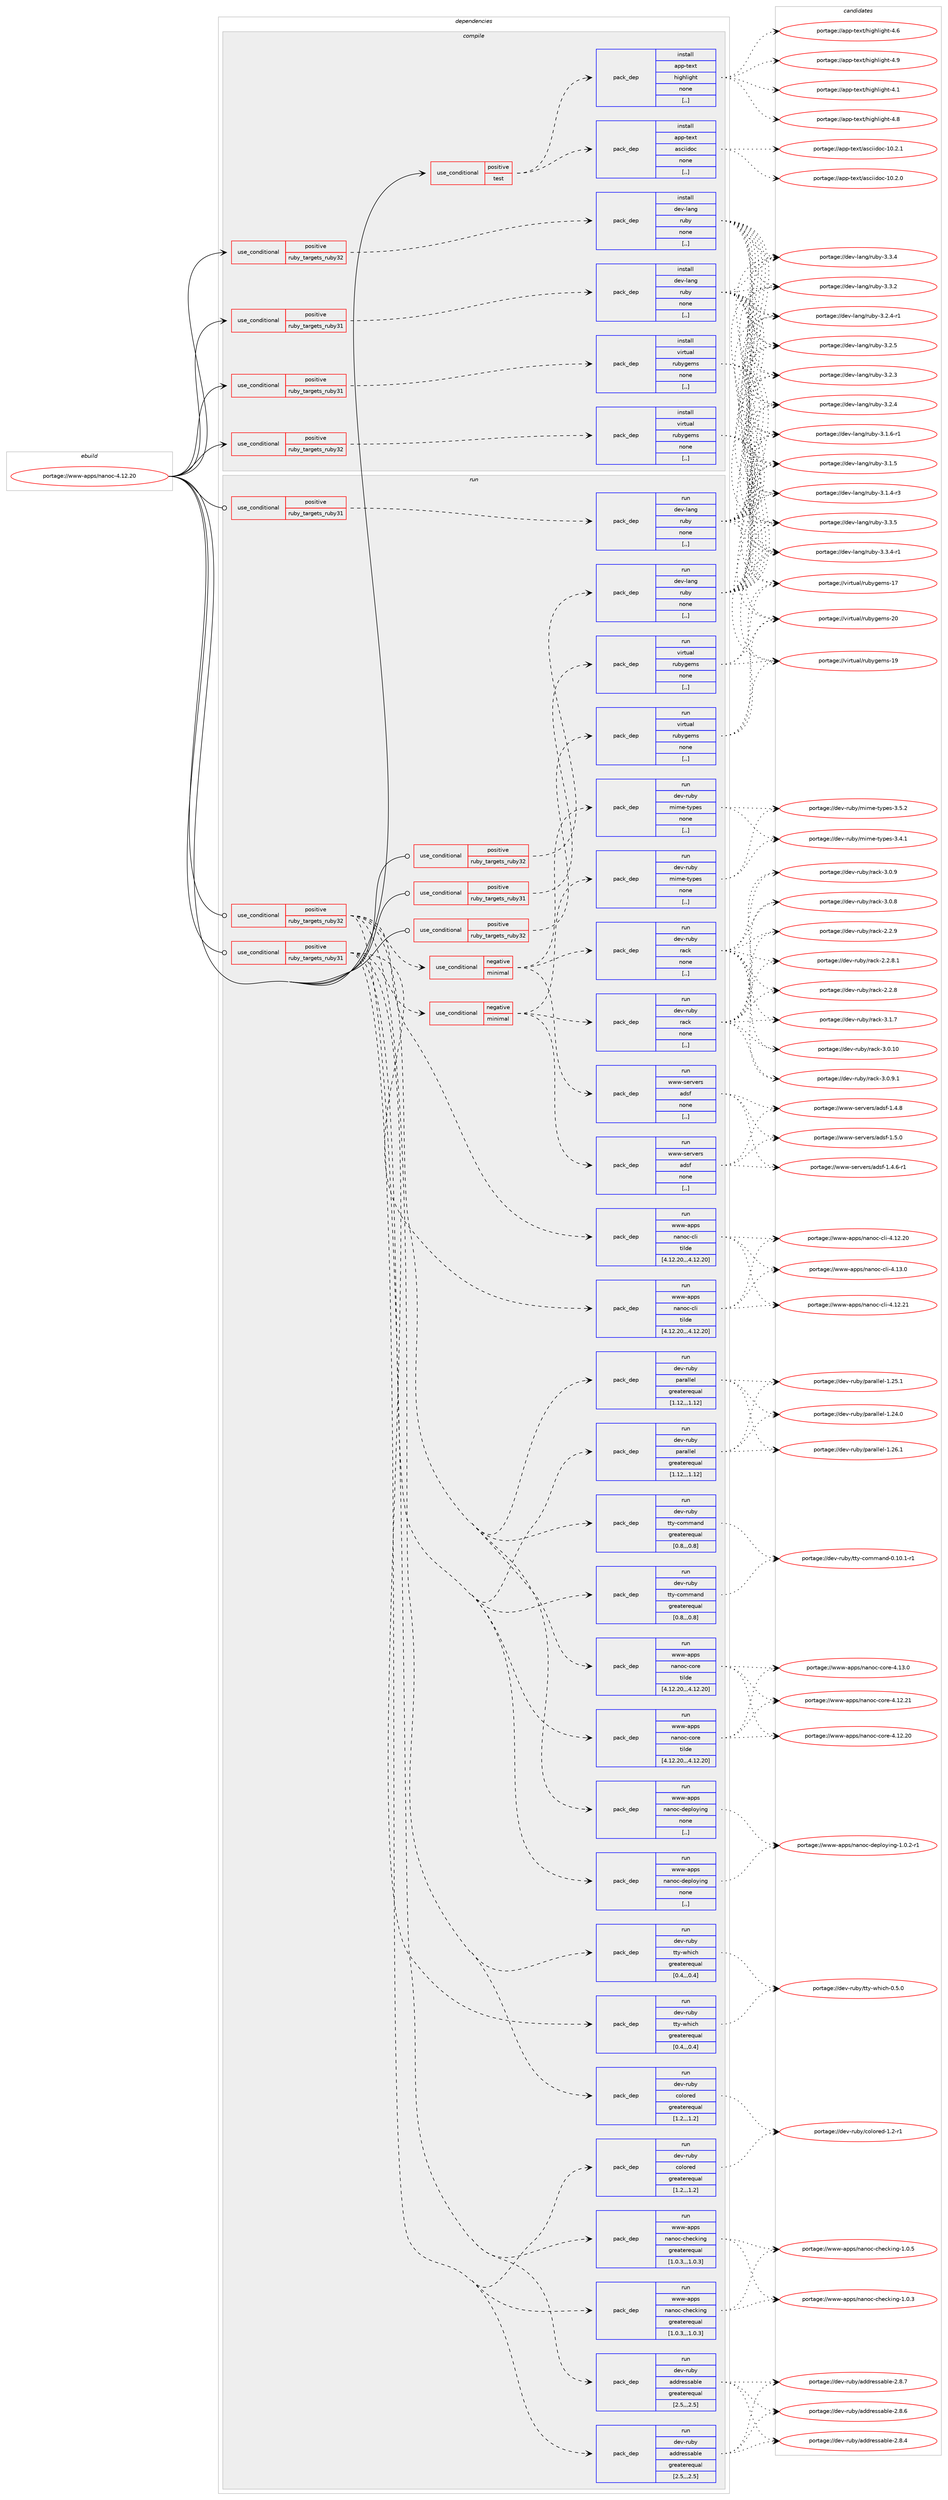 digraph prolog {

# *************
# Graph options
# *************

newrank=true;
concentrate=true;
compound=true;
graph [rankdir=LR,fontname=Helvetica,fontsize=10,ranksep=1.5];#, ranksep=2.5, nodesep=0.2];
edge  [arrowhead=vee];
node  [fontname=Helvetica,fontsize=10];

# **********
# The ebuild
# **********

subgraph cluster_leftcol {
color=gray;
label=<<i>ebuild</i>>;
id [label="portage://www-apps/nanoc-4.12.20", color=red, width=4, href="../www-apps/nanoc-4.12.20.svg"];
}

# ****************
# The dependencies
# ****************

subgraph cluster_midcol {
color=gray;
label=<<i>dependencies</i>>;
subgraph cluster_compile {
fillcolor="#eeeeee";
style=filled;
label=<<i>compile</i>>;
subgraph cond253486 {
dependency958786 [label=<<TABLE BORDER="0" CELLBORDER="1" CELLSPACING="0" CELLPADDING="4"><TR><TD ROWSPAN="3" CELLPADDING="10">use_conditional</TD></TR><TR><TD>positive</TD></TR><TR><TD>ruby_targets_ruby31</TD></TR></TABLE>>, shape=none, color=red];
subgraph pack698277 {
dependency958787 [label=<<TABLE BORDER="0" CELLBORDER="1" CELLSPACING="0" CELLPADDING="4" WIDTH="220"><TR><TD ROWSPAN="6" CELLPADDING="30">pack_dep</TD></TR><TR><TD WIDTH="110">install</TD></TR><TR><TD>dev-lang</TD></TR><TR><TD>ruby</TD></TR><TR><TD>none</TD></TR><TR><TD>[,,]</TD></TR></TABLE>>, shape=none, color=blue];
}
dependency958786:e -> dependency958787:w [weight=20,style="dashed",arrowhead="vee"];
}
id:e -> dependency958786:w [weight=20,style="solid",arrowhead="vee"];
subgraph cond253487 {
dependency958788 [label=<<TABLE BORDER="0" CELLBORDER="1" CELLSPACING="0" CELLPADDING="4"><TR><TD ROWSPAN="3" CELLPADDING="10">use_conditional</TD></TR><TR><TD>positive</TD></TR><TR><TD>ruby_targets_ruby31</TD></TR></TABLE>>, shape=none, color=red];
subgraph pack698278 {
dependency958789 [label=<<TABLE BORDER="0" CELLBORDER="1" CELLSPACING="0" CELLPADDING="4" WIDTH="220"><TR><TD ROWSPAN="6" CELLPADDING="30">pack_dep</TD></TR><TR><TD WIDTH="110">install</TD></TR><TR><TD>virtual</TD></TR><TR><TD>rubygems</TD></TR><TR><TD>none</TD></TR><TR><TD>[,,]</TD></TR></TABLE>>, shape=none, color=blue];
}
dependency958788:e -> dependency958789:w [weight=20,style="dashed",arrowhead="vee"];
}
id:e -> dependency958788:w [weight=20,style="solid",arrowhead="vee"];
subgraph cond253488 {
dependency958790 [label=<<TABLE BORDER="0" CELLBORDER="1" CELLSPACING="0" CELLPADDING="4"><TR><TD ROWSPAN="3" CELLPADDING="10">use_conditional</TD></TR><TR><TD>positive</TD></TR><TR><TD>ruby_targets_ruby32</TD></TR></TABLE>>, shape=none, color=red];
subgraph pack698279 {
dependency958791 [label=<<TABLE BORDER="0" CELLBORDER="1" CELLSPACING="0" CELLPADDING="4" WIDTH="220"><TR><TD ROWSPAN="6" CELLPADDING="30">pack_dep</TD></TR><TR><TD WIDTH="110">install</TD></TR><TR><TD>dev-lang</TD></TR><TR><TD>ruby</TD></TR><TR><TD>none</TD></TR><TR><TD>[,,]</TD></TR></TABLE>>, shape=none, color=blue];
}
dependency958790:e -> dependency958791:w [weight=20,style="dashed",arrowhead="vee"];
}
id:e -> dependency958790:w [weight=20,style="solid",arrowhead="vee"];
subgraph cond253489 {
dependency958792 [label=<<TABLE BORDER="0" CELLBORDER="1" CELLSPACING="0" CELLPADDING="4"><TR><TD ROWSPAN="3" CELLPADDING="10">use_conditional</TD></TR><TR><TD>positive</TD></TR><TR><TD>ruby_targets_ruby32</TD></TR></TABLE>>, shape=none, color=red];
subgraph pack698280 {
dependency958793 [label=<<TABLE BORDER="0" CELLBORDER="1" CELLSPACING="0" CELLPADDING="4" WIDTH="220"><TR><TD ROWSPAN="6" CELLPADDING="30">pack_dep</TD></TR><TR><TD WIDTH="110">install</TD></TR><TR><TD>virtual</TD></TR><TR><TD>rubygems</TD></TR><TR><TD>none</TD></TR><TR><TD>[,,]</TD></TR></TABLE>>, shape=none, color=blue];
}
dependency958792:e -> dependency958793:w [weight=20,style="dashed",arrowhead="vee"];
}
id:e -> dependency958792:w [weight=20,style="solid",arrowhead="vee"];
subgraph cond253490 {
dependency958794 [label=<<TABLE BORDER="0" CELLBORDER="1" CELLSPACING="0" CELLPADDING="4"><TR><TD ROWSPAN="3" CELLPADDING="10">use_conditional</TD></TR><TR><TD>positive</TD></TR><TR><TD>test</TD></TR></TABLE>>, shape=none, color=red];
subgraph pack698281 {
dependency958795 [label=<<TABLE BORDER="0" CELLBORDER="1" CELLSPACING="0" CELLPADDING="4" WIDTH="220"><TR><TD ROWSPAN="6" CELLPADDING="30">pack_dep</TD></TR><TR><TD WIDTH="110">install</TD></TR><TR><TD>app-text</TD></TR><TR><TD>asciidoc</TD></TR><TR><TD>none</TD></TR><TR><TD>[,,]</TD></TR></TABLE>>, shape=none, color=blue];
}
dependency958794:e -> dependency958795:w [weight=20,style="dashed",arrowhead="vee"];
subgraph pack698282 {
dependency958796 [label=<<TABLE BORDER="0" CELLBORDER="1" CELLSPACING="0" CELLPADDING="4" WIDTH="220"><TR><TD ROWSPAN="6" CELLPADDING="30">pack_dep</TD></TR><TR><TD WIDTH="110">install</TD></TR><TR><TD>app-text</TD></TR><TR><TD>highlight</TD></TR><TR><TD>none</TD></TR><TR><TD>[,,]</TD></TR></TABLE>>, shape=none, color=blue];
}
dependency958794:e -> dependency958796:w [weight=20,style="dashed",arrowhead="vee"];
}
id:e -> dependency958794:w [weight=20,style="solid",arrowhead="vee"];
}
subgraph cluster_compileandrun {
fillcolor="#eeeeee";
style=filled;
label=<<i>compile and run</i>>;
}
subgraph cluster_run {
fillcolor="#eeeeee";
style=filled;
label=<<i>run</i>>;
subgraph cond253491 {
dependency958797 [label=<<TABLE BORDER="0" CELLBORDER="1" CELLSPACING="0" CELLPADDING="4"><TR><TD ROWSPAN="3" CELLPADDING="10">use_conditional</TD></TR><TR><TD>positive</TD></TR><TR><TD>ruby_targets_ruby31</TD></TR></TABLE>>, shape=none, color=red];
subgraph cond253492 {
dependency958798 [label=<<TABLE BORDER="0" CELLBORDER="1" CELLSPACING="0" CELLPADDING="4"><TR><TD ROWSPAN="3" CELLPADDING="10">use_conditional</TD></TR><TR><TD>negative</TD></TR><TR><TD>minimal</TD></TR></TABLE>>, shape=none, color=red];
subgraph pack698283 {
dependency958799 [label=<<TABLE BORDER="0" CELLBORDER="1" CELLSPACING="0" CELLPADDING="4" WIDTH="220"><TR><TD ROWSPAN="6" CELLPADDING="30">pack_dep</TD></TR><TR><TD WIDTH="110">run</TD></TR><TR><TD>dev-ruby</TD></TR><TR><TD>mime-types</TD></TR><TR><TD>none</TD></TR><TR><TD>[,,]</TD></TR></TABLE>>, shape=none, color=blue];
}
dependency958798:e -> dependency958799:w [weight=20,style="dashed",arrowhead="vee"];
subgraph pack698284 {
dependency958800 [label=<<TABLE BORDER="0" CELLBORDER="1" CELLSPACING="0" CELLPADDING="4" WIDTH="220"><TR><TD ROWSPAN="6" CELLPADDING="30">pack_dep</TD></TR><TR><TD WIDTH="110">run</TD></TR><TR><TD>dev-ruby</TD></TR><TR><TD>rack</TD></TR><TR><TD>none</TD></TR><TR><TD>[,,]</TD></TR></TABLE>>, shape=none, color=blue];
}
dependency958798:e -> dependency958800:w [weight=20,style="dashed",arrowhead="vee"];
subgraph pack698285 {
dependency958801 [label=<<TABLE BORDER="0" CELLBORDER="1" CELLSPACING="0" CELLPADDING="4" WIDTH="220"><TR><TD ROWSPAN="6" CELLPADDING="30">pack_dep</TD></TR><TR><TD WIDTH="110">run</TD></TR><TR><TD>www-servers</TD></TR><TR><TD>adsf</TD></TR><TR><TD>none</TD></TR><TR><TD>[,,]</TD></TR></TABLE>>, shape=none, color=blue];
}
dependency958798:e -> dependency958801:w [weight=20,style="dashed",arrowhead="vee"];
}
dependency958797:e -> dependency958798:w [weight=20,style="dashed",arrowhead="vee"];
subgraph pack698286 {
dependency958802 [label=<<TABLE BORDER="0" CELLBORDER="1" CELLSPACING="0" CELLPADDING="4" WIDTH="220"><TR><TD ROWSPAN="6" CELLPADDING="30">pack_dep</TD></TR><TR><TD WIDTH="110">run</TD></TR><TR><TD>dev-ruby</TD></TR><TR><TD>addressable</TD></TR><TR><TD>greaterequal</TD></TR><TR><TD>[2.5,,,2.5]</TD></TR></TABLE>>, shape=none, color=blue];
}
dependency958797:e -> dependency958802:w [weight=20,style="dashed",arrowhead="vee"];
subgraph pack698287 {
dependency958803 [label=<<TABLE BORDER="0" CELLBORDER="1" CELLSPACING="0" CELLPADDING="4" WIDTH="220"><TR><TD ROWSPAN="6" CELLPADDING="30">pack_dep</TD></TR><TR><TD WIDTH="110">run</TD></TR><TR><TD>dev-ruby</TD></TR><TR><TD>colored</TD></TR><TR><TD>greaterequal</TD></TR><TR><TD>[1.2,,,1.2]</TD></TR></TABLE>>, shape=none, color=blue];
}
dependency958797:e -> dependency958803:w [weight=20,style="dashed",arrowhead="vee"];
subgraph pack698288 {
dependency958804 [label=<<TABLE BORDER="0" CELLBORDER="1" CELLSPACING="0" CELLPADDING="4" WIDTH="220"><TR><TD ROWSPAN="6" CELLPADDING="30">pack_dep</TD></TR><TR><TD WIDTH="110">run</TD></TR><TR><TD>www-apps</TD></TR><TR><TD>nanoc-checking</TD></TR><TR><TD>greaterequal</TD></TR><TR><TD>[1.0.3,,,1.0.3]</TD></TR></TABLE>>, shape=none, color=blue];
}
dependency958797:e -> dependency958804:w [weight=20,style="dashed",arrowhead="vee"];
subgraph pack698289 {
dependency958805 [label=<<TABLE BORDER="0" CELLBORDER="1" CELLSPACING="0" CELLPADDING="4" WIDTH="220"><TR><TD ROWSPAN="6" CELLPADDING="30">pack_dep</TD></TR><TR><TD WIDTH="110">run</TD></TR><TR><TD>www-apps</TD></TR><TR><TD>nanoc-cli</TD></TR><TR><TD>tilde</TD></TR><TR><TD>[4.12.20,,,4.12.20]</TD></TR></TABLE>>, shape=none, color=blue];
}
dependency958797:e -> dependency958805:w [weight=20,style="dashed",arrowhead="vee"];
subgraph pack698290 {
dependency958806 [label=<<TABLE BORDER="0" CELLBORDER="1" CELLSPACING="0" CELLPADDING="4" WIDTH="220"><TR><TD ROWSPAN="6" CELLPADDING="30">pack_dep</TD></TR><TR><TD WIDTH="110">run</TD></TR><TR><TD>www-apps</TD></TR><TR><TD>nanoc-core</TD></TR><TR><TD>tilde</TD></TR><TR><TD>[4.12.20,,,4.12.20]</TD></TR></TABLE>>, shape=none, color=blue];
}
dependency958797:e -> dependency958806:w [weight=20,style="dashed",arrowhead="vee"];
subgraph pack698291 {
dependency958807 [label=<<TABLE BORDER="0" CELLBORDER="1" CELLSPACING="0" CELLPADDING="4" WIDTH="220"><TR><TD ROWSPAN="6" CELLPADDING="30">pack_dep</TD></TR><TR><TD WIDTH="110">run</TD></TR><TR><TD>www-apps</TD></TR><TR><TD>nanoc-deploying</TD></TR><TR><TD>none</TD></TR><TR><TD>[,,]</TD></TR></TABLE>>, shape=none, color=blue];
}
dependency958797:e -> dependency958807:w [weight=20,style="dashed",arrowhead="vee"];
subgraph pack698292 {
dependency958808 [label=<<TABLE BORDER="0" CELLBORDER="1" CELLSPACING="0" CELLPADDING="4" WIDTH="220"><TR><TD ROWSPAN="6" CELLPADDING="30">pack_dep</TD></TR><TR><TD WIDTH="110">run</TD></TR><TR><TD>dev-ruby</TD></TR><TR><TD>parallel</TD></TR><TR><TD>greaterequal</TD></TR><TR><TD>[1.12,,,1.12]</TD></TR></TABLE>>, shape=none, color=blue];
}
dependency958797:e -> dependency958808:w [weight=20,style="dashed",arrowhead="vee"];
subgraph pack698293 {
dependency958809 [label=<<TABLE BORDER="0" CELLBORDER="1" CELLSPACING="0" CELLPADDING="4" WIDTH="220"><TR><TD ROWSPAN="6" CELLPADDING="30">pack_dep</TD></TR><TR><TD WIDTH="110">run</TD></TR><TR><TD>dev-ruby</TD></TR><TR><TD>tty-command</TD></TR><TR><TD>greaterequal</TD></TR><TR><TD>[0.8,,,0.8]</TD></TR></TABLE>>, shape=none, color=blue];
}
dependency958797:e -> dependency958809:w [weight=20,style="dashed",arrowhead="vee"];
subgraph pack698294 {
dependency958810 [label=<<TABLE BORDER="0" CELLBORDER="1" CELLSPACING="0" CELLPADDING="4" WIDTH="220"><TR><TD ROWSPAN="6" CELLPADDING="30">pack_dep</TD></TR><TR><TD WIDTH="110">run</TD></TR><TR><TD>dev-ruby</TD></TR><TR><TD>tty-which</TD></TR><TR><TD>greaterequal</TD></TR><TR><TD>[0.4,,,0.4]</TD></TR></TABLE>>, shape=none, color=blue];
}
dependency958797:e -> dependency958810:w [weight=20,style="dashed",arrowhead="vee"];
}
id:e -> dependency958797:w [weight=20,style="solid",arrowhead="odot"];
subgraph cond253493 {
dependency958811 [label=<<TABLE BORDER="0" CELLBORDER="1" CELLSPACING="0" CELLPADDING="4"><TR><TD ROWSPAN="3" CELLPADDING="10">use_conditional</TD></TR><TR><TD>positive</TD></TR><TR><TD>ruby_targets_ruby31</TD></TR></TABLE>>, shape=none, color=red];
subgraph pack698295 {
dependency958812 [label=<<TABLE BORDER="0" CELLBORDER="1" CELLSPACING="0" CELLPADDING="4" WIDTH="220"><TR><TD ROWSPAN="6" CELLPADDING="30">pack_dep</TD></TR><TR><TD WIDTH="110">run</TD></TR><TR><TD>dev-lang</TD></TR><TR><TD>ruby</TD></TR><TR><TD>none</TD></TR><TR><TD>[,,]</TD></TR></TABLE>>, shape=none, color=blue];
}
dependency958811:e -> dependency958812:w [weight=20,style="dashed",arrowhead="vee"];
}
id:e -> dependency958811:w [weight=20,style="solid",arrowhead="odot"];
subgraph cond253494 {
dependency958813 [label=<<TABLE BORDER="0" CELLBORDER="1" CELLSPACING="0" CELLPADDING="4"><TR><TD ROWSPAN="3" CELLPADDING="10">use_conditional</TD></TR><TR><TD>positive</TD></TR><TR><TD>ruby_targets_ruby31</TD></TR></TABLE>>, shape=none, color=red];
subgraph pack698296 {
dependency958814 [label=<<TABLE BORDER="0" CELLBORDER="1" CELLSPACING="0" CELLPADDING="4" WIDTH="220"><TR><TD ROWSPAN="6" CELLPADDING="30">pack_dep</TD></TR><TR><TD WIDTH="110">run</TD></TR><TR><TD>virtual</TD></TR><TR><TD>rubygems</TD></TR><TR><TD>none</TD></TR><TR><TD>[,,]</TD></TR></TABLE>>, shape=none, color=blue];
}
dependency958813:e -> dependency958814:w [weight=20,style="dashed",arrowhead="vee"];
}
id:e -> dependency958813:w [weight=20,style="solid",arrowhead="odot"];
subgraph cond253495 {
dependency958815 [label=<<TABLE BORDER="0" CELLBORDER="1" CELLSPACING="0" CELLPADDING="4"><TR><TD ROWSPAN="3" CELLPADDING="10">use_conditional</TD></TR><TR><TD>positive</TD></TR><TR><TD>ruby_targets_ruby32</TD></TR></TABLE>>, shape=none, color=red];
subgraph cond253496 {
dependency958816 [label=<<TABLE BORDER="0" CELLBORDER="1" CELLSPACING="0" CELLPADDING="4"><TR><TD ROWSPAN="3" CELLPADDING="10">use_conditional</TD></TR><TR><TD>negative</TD></TR><TR><TD>minimal</TD></TR></TABLE>>, shape=none, color=red];
subgraph pack698297 {
dependency958817 [label=<<TABLE BORDER="0" CELLBORDER="1" CELLSPACING="0" CELLPADDING="4" WIDTH="220"><TR><TD ROWSPAN="6" CELLPADDING="30">pack_dep</TD></TR><TR><TD WIDTH="110">run</TD></TR><TR><TD>dev-ruby</TD></TR><TR><TD>mime-types</TD></TR><TR><TD>none</TD></TR><TR><TD>[,,]</TD></TR></TABLE>>, shape=none, color=blue];
}
dependency958816:e -> dependency958817:w [weight=20,style="dashed",arrowhead="vee"];
subgraph pack698298 {
dependency958818 [label=<<TABLE BORDER="0" CELLBORDER="1" CELLSPACING="0" CELLPADDING="4" WIDTH="220"><TR><TD ROWSPAN="6" CELLPADDING="30">pack_dep</TD></TR><TR><TD WIDTH="110">run</TD></TR><TR><TD>dev-ruby</TD></TR><TR><TD>rack</TD></TR><TR><TD>none</TD></TR><TR><TD>[,,]</TD></TR></TABLE>>, shape=none, color=blue];
}
dependency958816:e -> dependency958818:w [weight=20,style="dashed",arrowhead="vee"];
subgraph pack698299 {
dependency958819 [label=<<TABLE BORDER="0" CELLBORDER="1" CELLSPACING="0" CELLPADDING="4" WIDTH="220"><TR><TD ROWSPAN="6" CELLPADDING="30">pack_dep</TD></TR><TR><TD WIDTH="110">run</TD></TR><TR><TD>www-servers</TD></TR><TR><TD>adsf</TD></TR><TR><TD>none</TD></TR><TR><TD>[,,]</TD></TR></TABLE>>, shape=none, color=blue];
}
dependency958816:e -> dependency958819:w [weight=20,style="dashed",arrowhead="vee"];
}
dependency958815:e -> dependency958816:w [weight=20,style="dashed",arrowhead="vee"];
subgraph pack698300 {
dependency958820 [label=<<TABLE BORDER="0" CELLBORDER="1" CELLSPACING="0" CELLPADDING="4" WIDTH="220"><TR><TD ROWSPAN="6" CELLPADDING="30">pack_dep</TD></TR><TR><TD WIDTH="110">run</TD></TR><TR><TD>dev-ruby</TD></TR><TR><TD>addressable</TD></TR><TR><TD>greaterequal</TD></TR><TR><TD>[2.5,,,2.5]</TD></TR></TABLE>>, shape=none, color=blue];
}
dependency958815:e -> dependency958820:w [weight=20,style="dashed",arrowhead="vee"];
subgraph pack698301 {
dependency958821 [label=<<TABLE BORDER="0" CELLBORDER="1" CELLSPACING="0" CELLPADDING="4" WIDTH="220"><TR><TD ROWSPAN="6" CELLPADDING="30">pack_dep</TD></TR><TR><TD WIDTH="110">run</TD></TR><TR><TD>dev-ruby</TD></TR><TR><TD>colored</TD></TR><TR><TD>greaterequal</TD></TR><TR><TD>[1.2,,,1.2]</TD></TR></TABLE>>, shape=none, color=blue];
}
dependency958815:e -> dependency958821:w [weight=20,style="dashed",arrowhead="vee"];
subgraph pack698302 {
dependency958822 [label=<<TABLE BORDER="0" CELLBORDER="1" CELLSPACING="0" CELLPADDING="4" WIDTH="220"><TR><TD ROWSPAN="6" CELLPADDING="30">pack_dep</TD></TR><TR><TD WIDTH="110">run</TD></TR><TR><TD>www-apps</TD></TR><TR><TD>nanoc-checking</TD></TR><TR><TD>greaterequal</TD></TR><TR><TD>[1.0.3,,,1.0.3]</TD></TR></TABLE>>, shape=none, color=blue];
}
dependency958815:e -> dependency958822:w [weight=20,style="dashed",arrowhead="vee"];
subgraph pack698303 {
dependency958823 [label=<<TABLE BORDER="0" CELLBORDER="1" CELLSPACING="0" CELLPADDING="4" WIDTH="220"><TR><TD ROWSPAN="6" CELLPADDING="30">pack_dep</TD></TR><TR><TD WIDTH="110">run</TD></TR><TR><TD>www-apps</TD></TR><TR><TD>nanoc-cli</TD></TR><TR><TD>tilde</TD></TR><TR><TD>[4.12.20,,,4.12.20]</TD></TR></TABLE>>, shape=none, color=blue];
}
dependency958815:e -> dependency958823:w [weight=20,style="dashed",arrowhead="vee"];
subgraph pack698304 {
dependency958824 [label=<<TABLE BORDER="0" CELLBORDER="1" CELLSPACING="0" CELLPADDING="4" WIDTH="220"><TR><TD ROWSPAN="6" CELLPADDING="30">pack_dep</TD></TR><TR><TD WIDTH="110">run</TD></TR><TR><TD>www-apps</TD></TR><TR><TD>nanoc-core</TD></TR><TR><TD>tilde</TD></TR><TR><TD>[4.12.20,,,4.12.20]</TD></TR></TABLE>>, shape=none, color=blue];
}
dependency958815:e -> dependency958824:w [weight=20,style="dashed",arrowhead="vee"];
subgraph pack698305 {
dependency958825 [label=<<TABLE BORDER="0" CELLBORDER="1" CELLSPACING="0" CELLPADDING="4" WIDTH="220"><TR><TD ROWSPAN="6" CELLPADDING="30">pack_dep</TD></TR><TR><TD WIDTH="110">run</TD></TR><TR><TD>www-apps</TD></TR><TR><TD>nanoc-deploying</TD></TR><TR><TD>none</TD></TR><TR><TD>[,,]</TD></TR></TABLE>>, shape=none, color=blue];
}
dependency958815:e -> dependency958825:w [weight=20,style="dashed",arrowhead="vee"];
subgraph pack698306 {
dependency958826 [label=<<TABLE BORDER="0" CELLBORDER="1" CELLSPACING="0" CELLPADDING="4" WIDTH="220"><TR><TD ROWSPAN="6" CELLPADDING="30">pack_dep</TD></TR><TR><TD WIDTH="110">run</TD></TR><TR><TD>dev-ruby</TD></TR><TR><TD>parallel</TD></TR><TR><TD>greaterequal</TD></TR><TR><TD>[1.12,,,1.12]</TD></TR></TABLE>>, shape=none, color=blue];
}
dependency958815:e -> dependency958826:w [weight=20,style="dashed",arrowhead="vee"];
subgraph pack698307 {
dependency958827 [label=<<TABLE BORDER="0" CELLBORDER="1" CELLSPACING="0" CELLPADDING="4" WIDTH="220"><TR><TD ROWSPAN="6" CELLPADDING="30">pack_dep</TD></TR><TR><TD WIDTH="110">run</TD></TR><TR><TD>dev-ruby</TD></TR><TR><TD>tty-command</TD></TR><TR><TD>greaterequal</TD></TR><TR><TD>[0.8,,,0.8]</TD></TR></TABLE>>, shape=none, color=blue];
}
dependency958815:e -> dependency958827:w [weight=20,style="dashed",arrowhead="vee"];
subgraph pack698308 {
dependency958828 [label=<<TABLE BORDER="0" CELLBORDER="1" CELLSPACING="0" CELLPADDING="4" WIDTH="220"><TR><TD ROWSPAN="6" CELLPADDING="30">pack_dep</TD></TR><TR><TD WIDTH="110">run</TD></TR><TR><TD>dev-ruby</TD></TR><TR><TD>tty-which</TD></TR><TR><TD>greaterequal</TD></TR><TR><TD>[0.4,,,0.4]</TD></TR></TABLE>>, shape=none, color=blue];
}
dependency958815:e -> dependency958828:w [weight=20,style="dashed",arrowhead="vee"];
}
id:e -> dependency958815:w [weight=20,style="solid",arrowhead="odot"];
subgraph cond253497 {
dependency958829 [label=<<TABLE BORDER="0" CELLBORDER="1" CELLSPACING="0" CELLPADDING="4"><TR><TD ROWSPAN="3" CELLPADDING="10">use_conditional</TD></TR><TR><TD>positive</TD></TR><TR><TD>ruby_targets_ruby32</TD></TR></TABLE>>, shape=none, color=red];
subgraph pack698309 {
dependency958830 [label=<<TABLE BORDER="0" CELLBORDER="1" CELLSPACING="0" CELLPADDING="4" WIDTH="220"><TR><TD ROWSPAN="6" CELLPADDING="30">pack_dep</TD></TR><TR><TD WIDTH="110">run</TD></TR><TR><TD>dev-lang</TD></TR><TR><TD>ruby</TD></TR><TR><TD>none</TD></TR><TR><TD>[,,]</TD></TR></TABLE>>, shape=none, color=blue];
}
dependency958829:e -> dependency958830:w [weight=20,style="dashed",arrowhead="vee"];
}
id:e -> dependency958829:w [weight=20,style="solid",arrowhead="odot"];
subgraph cond253498 {
dependency958831 [label=<<TABLE BORDER="0" CELLBORDER="1" CELLSPACING="0" CELLPADDING="4"><TR><TD ROWSPAN="3" CELLPADDING="10">use_conditional</TD></TR><TR><TD>positive</TD></TR><TR><TD>ruby_targets_ruby32</TD></TR></TABLE>>, shape=none, color=red];
subgraph pack698310 {
dependency958832 [label=<<TABLE BORDER="0" CELLBORDER="1" CELLSPACING="0" CELLPADDING="4" WIDTH="220"><TR><TD ROWSPAN="6" CELLPADDING="30">pack_dep</TD></TR><TR><TD WIDTH="110">run</TD></TR><TR><TD>virtual</TD></TR><TR><TD>rubygems</TD></TR><TR><TD>none</TD></TR><TR><TD>[,,]</TD></TR></TABLE>>, shape=none, color=blue];
}
dependency958831:e -> dependency958832:w [weight=20,style="dashed",arrowhead="vee"];
}
id:e -> dependency958831:w [weight=20,style="solid",arrowhead="odot"];
}
}

# **************
# The candidates
# **************

subgraph cluster_choices {
rank=same;
color=gray;
label=<<i>candidates</i>>;

subgraph choice698277 {
color=black;
nodesep=1;
choice10010111845108971101034711411798121455146514653 [label="portage://dev-lang/ruby-3.3.5", color=red, width=4,href="../dev-lang/ruby-3.3.5.svg"];
choice100101118451089711010347114117981214551465146524511449 [label="portage://dev-lang/ruby-3.3.4-r1", color=red, width=4,href="../dev-lang/ruby-3.3.4-r1.svg"];
choice10010111845108971101034711411798121455146514652 [label="portage://dev-lang/ruby-3.3.4", color=red, width=4,href="../dev-lang/ruby-3.3.4.svg"];
choice10010111845108971101034711411798121455146514650 [label="portage://dev-lang/ruby-3.3.2", color=red, width=4,href="../dev-lang/ruby-3.3.2.svg"];
choice10010111845108971101034711411798121455146504653 [label="portage://dev-lang/ruby-3.2.5", color=red, width=4,href="../dev-lang/ruby-3.2.5.svg"];
choice100101118451089711010347114117981214551465046524511449 [label="portage://dev-lang/ruby-3.2.4-r1", color=red, width=4,href="../dev-lang/ruby-3.2.4-r1.svg"];
choice10010111845108971101034711411798121455146504652 [label="portage://dev-lang/ruby-3.2.4", color=red, width=4,href="../dev-lang/ruby-3.2.4.svg"];
choice10010111845108971101034711411798121455146504651 [label="portage://dev-lang/ruby-3.2.3", color=red, width=4,href="../dev-lang/ruby-3.2.3.svg"];
choice100101118451089711010347114117981214551464946544511449 [label="portage://dev-lang/ruby-3.1.6-r1", color=red, width=4,href="../dev-lang/ruby-3.1.6-r1.svg"];
choice10010111845108971101034711411798121455146494653 [label="portage://dev-lang/ruby-3.1.5", color=red, width=4,href="../dev-lang/ruby-3.1.5.svg"];
choice100101118451089711010347114117981214551464946524511451 [label="portage://dev-lang/ruby-3.1.4-r3", color=red, width=4,href="../dev-lang/ruby-3.1.4-r3.svg"];
dependency958787:e -> choice10010111845108971101034711411798121455146514653:w [style=dotted,weight="100"];
dependency958787:e -> choice100101118451089711010347114117981214551465146524511449:w [style=dotted,weight="100"];
dependency958787:e -> choice10010111845108971101034711411798121455146514652:w [style=dotted,weight="100"];
dependency958787:e -> choice10010111845108971101034711411798121455146514650:w [style=dotted,weight="100"];
dependency958787:e -> choice10010111845108971101034711411798121455146504653:w [style=dotted,weight="100"];
dependency958787:e -> choice100101118451089711010347114117981214551465046524511449:w [style=dotted,weight="100"];
dependency958787:e -> choice10010111845108971101034711411798121455146504652:w [style=dotted,weight="100"];
dependency958787:e -> choice10010111845108971101034711411798121455146504651:w [style=dotted,weight="100"];
dependency958787:e -> choice100101118451089711010347114117981214551464946544511449:w [style=dotted,weight="100"];
dependency958787:e -> choice10010111845108971101034711411798121455146494653:w [style=dotted,weight="100"];
dependency958787:e -> choice100101118451089711010347114117981214551464946524511451:w [style=dotted,weight="100"];
}
subgraph choice698278 {
color=black;
nodesep=1;
choice118105114116117971084711411798121103101109115455048 [label="portage://virtual/rubygems-20", color=red, width=4,href="../virtual/rubygems-20.svg"];
choice118105114116117971084711411798121103101109115454957 [label="portage://virtual/rubygems-19", color=red, width=4,href="../virtual/rubygems-19.svg"];
choice118105114116117971084711411798121103101109115454955 [label="portage://virtual/rubygems-17", color=red, width=4,href="../virtual/rubygems-17.svg"];
dependency958789:e -> choice118105114116117971084711411798121103101109115455048:w [style=dotted,weight="100"];
dependency958789:e -> choice118105114116117971084711411798121103101109115454957:w [style=dotted,weight="100"];
dependency958789:e -> choice118105114116117971084711411798121103101109115454955:w [style=dotted,weight="100"];
}
subgraph choice698279 {
color=black;
nodesep=1;
choice10010111845108971101034711411798121455146514653 [label="portage://dev-lang/ruby-3.3.5", color=red, width=4,href="../dev-lang/ruby-3.3.5.svg"];
choice100101118451089711010347114117981214551465146524511449 [label="portage://dev-lang/ruby-3.3.4-r1", color=red, width=4,href="../dev-lang/ruby-3.3.4-r1.svg"];
choice10010111845108971101034711411798121455146514652 [label="portage://dev-lang/ruby-3.3.4", color=red, width=4,href="../dev-lang/ruby-3.3.4.svg"];
choice10010111845108971101034711411798121455146514650 [label="portage://dev-lang/ruby-3.3.2", color=red, width=4,href="../dev-lang/ruby-3.3.2.svg"];
choice10010111845108971101034711411798121455146504653 [label="portage://dev-lang/ruby-3.2.5", color=red, width=4,href="../dev-lang/ruby-3.2.5.svg"];
choice100101118451089711010347114117981214551465046524511449 [label="portage://dev-lang/ruby-3.2.4-r1", color=red, width=4,href="../dev-lang/ruby-3.2.4-r1.svg"];
choice10010111845108971101034711411798121455146504652 [label="portage://dev-lang/ruby-3.2.4", color=red, width=4,href="../dev-lang/ruby-3.2.4.svg"];
choice10010111845108971101034711411798121455146504651 [label="portage://dev-lang/ruby-3.2.3", color=red, width=4,href="../dev-lang/ruby-3.2.3.svg"];
choice100101118451089711010347114117981214551464946544511449 [label="portage://dev-lang/ruby-3.1.6-r1", color=red, width=4,href="../dev-lang/ruby-3.1.6-r1.svg"];
choice10010111845108971101034711411798121455146494653 [label="portage://dev-lang/ruby-3.1.5", color=red, width=4,href="../dev-lang/ruby-3.1.5.svg"];
choice100101118451089711010347114117981214551464946524511451 [label="portage://dev-lang/ruby-3.1.4-r3", color=red, width=4,href="../dev-lang/ruby-3.1.4-r3.svg"];
dependency958791:e -> choice10010111845108971101034711411798121455146514653:w [style=dotted,weight="100"];
dependency958791:e -> choice100101118451089711010347114117981214551465146524511449:w [style=dotted,weight="100"];
dependency958791:e -> choice10010111845108971101034711411798121455146514652:w [style=dotted,weight="100"];
dependency958791:e -> choice10010111845108971101034711411798121455146514650:w [style=dotted,weight="100"];
dependency958791:e -> choice10010111845108971101034711411798121455146504653:w [style=dotted,weight="100"];
dependency958791:e -> choice100101118451089711010347114117981214551465046524511449:w [style=dotted,weight="100"];
dependency958791:e -> choice10010111845108971101034711411798121455146504652:w [style=dotted,weight="100"];
dependency958791:e -> choice10010111845108971101034711411798121455146504651:w [style=dotted,weight="100"];
dependency958791:e -> choice100101118451089711010347114117981214551464946544511449:w [style=dotted,weight="100"];
dependency958791:e -> choice10010111845108971101034711411798121455146494653:w [style=dotted,weight="100"];
dependency958791:e -> choice100101118451089711010347114117981214551464946524511451:w [style=dotted,weight="100"];
}
subgraph choice698280 {
color=black;
nodesep=1;
choice118105114116117971084711411798121103101109115455048 [label="portage://virtual/rubygems-20", color=red, width=4,href="../virtual/rubygems-20.svg"];
choice118105114116117971084711411798121103101109115454957 [label="portage://virtual/rubygems-19", color=red, width=4,href="../virtual/rubygems-19.svg"];
choice118105114116117971084711411798121103101109115454955 [label="portage://virtual/rubygems-17", color=red, width=4,href="../virtual/rubygems-17.svg"];
dependency958793:e -> choice118105114116117971084711411798121103101109115455048:w [style=dotted,weight="100"];
dependency958793:e -> choice118105114116117971084711411798121103101109115454957:w [style=dotted,weight="100"];
dependency958793:e -> choice118105114116117971084711411798121103101109115454955:w [style=dotted,weight="100"];
}
subgraph choice698281 {
color=black;
nodesep=1;
choice97112112451161011201164797115991051051001119945494846504649 [label="portage://app-text/asciidoc-10.2.1", color=red, width=4,href="../app-text/asciidoc-10.2.1.svg"];
choice97112112451161011201164797115991051051001119945494846504648 [label="portage://app-text/asciidoc-10.2.0", color=red, width=4,href="../app-text/asciidoc-10.2.0.svg"];
dependency958795:e -> choice97112112451161011201164797115991051051001119945494846504649:w [style=dotted,weight="100"];
dependency958795:e -> choice97112112451161011201164797115991051051001119945494846504648:w [style=dotted,weight="100"];
}
subgraph choice698282 {
color=black;
nodesep=1;
choice97112112451161011201164710410510310410810510310411645524657 [label="portage://app-text/highlight-4.9", color=red, width=4,href="../app-text/highlight-4.9.svg"];
choice97112112451161011201164710410510310410810510310411645524656 [label="portage://app-text/highlight-4.8", color=red, width=4,href="../app-text/highlight-4.8.svg"];
choice97112112451161011201164710410510310410810510310411645524654 [label="portage://app-text/highlight-4.6", color=red, width=4,href="../app-text/highlight-4.6.svg"];
choice97112112451161011201164710410510310410810510310411645524649 [label="portage://app-text/highlight-4.1", color=red, width=4,href="../app-text/highlight-4.1.svg"];
dependency958796:e -> choice97112112451161011201164710410510310410810510310411645524657:w [style=dotted,weight="100"];
dependency958796:e -> choice97112112451161011201164710410510310410810510310411645524656:w [style=dotted,weight="100"];
dependency958796:e -> choice97112112451161011201164710410510310410810510310411645524654:w [style=dotted,weight="100"];
dependency958796:e -> choice97112112451161011201164710410510310410810510310411645524649:w [style=dotted,weight="100"];
}
subgraph choice698283 {
color=black;
nodesep=1;
choice10010111845114117981214710910510910145116121112101115455146534650 [label="portage://dev-ruby/mime-types-3.5.2", color=red, width=4,href="../dev-ruby/mime-types-3.5.2.svg"];
choice10010111845114117981214710910510910145116121112101115455146524649 [label="portage://dev-ruby/mime-types-3.4.1", color=red, width=4,href="../dev-ruby/mime-types-3.4.1.svg"];
dependency958799:e -> choice10010111845114117981214710910510910145116121112101115455146534650:w [style=dotted,weight="100"];
dependency958799:e -> choice10010111845114117981214710910510910145116121112101115455146524649:w [style=dotted,weight="100"];
}
subgraph choice698284 {
color=black;
nodesep=1;
choice1001011184511411798121471149799107455146494655 [label="portage://dev-ruby/rack-3.1.7", color=red, width=4,href="../dev-ruby/rack-3.1.7.svg"];
choice100101118451141179812147114979910745514648464948 [label="portage://dev-ruby/rack-3.0.10", color=red, width=4,href="../dev-ruby/rack-3.0.10.svg"];
choice10010111845114117981214711497991074551464846574649 [label="portage://dev-ruby/rack-3.0.9.1", color=red, width=4,href="../dev-ruby/rack-3.0.9.1.svg"];
choice1001011184511411798121471149799107455146484657 [label="portage://dev-ruby/rack-3.0.9", color=red, width=4,href="../dev-ruby/rack-3.0.9.svg"];
choice1001011184511411798121471149799107455146484656 [label="portage://dev-ruby/rack-3.0.8", color=red, width=4,href="../dev-ruby/rack-3.0.8.svg"];
choice1001011184511411798121471149799107455046504657 [label="portage://dev-ruby/rack-2.2.9", color=red, width=4,href="../dev-ruby/rack-2.2.9.svg"];
choice10010111845114117981214711497991074550465046564649 [label="portage://dev-ruby/rack-2.2.8.1", color=red, width=4,href="../dev-ruby/rack-2.2.8.1.svg"];
choice1001011184511411798121471149799107455046504656 [label="portage://dev-ruby/rack-2.2.8", color=red, width=4,href="../dev-ruby/rack-2.2.8.svg"];
dependency958800:e -> choice1001011184511411798121471149799107455146494655:w [style=dotted,weight="100"];
dependency958800:e -> choice100101118451141179812147114979910745514648464948:w [style=dotted,weight="100"];
dependency958800:e -> choice10010111845114117981214711497991074551464846574649:w [style=dotted,weight="100"];
dependency958800:e -> choice1001011184511411798121471149799107455146484657:w [style=dotted,weight="100"];
dependency958800:e -> choice1001011184511411798121471149799107455146484656:w [style=dotted,weight="100"];
dependency958800:e -> choice1001011184511411798121471149799107455046504657:w [style=dotted,weight="100"];
dependency958800:e -> choice10010111845114117981214711497991074550465046564649:w [style=dotted,weight="100"];
dependency958800:e -> choice1001011184511411798121471149799107455046504656:w [style=dotted,weight="100"];
}
subgraph choice698285 {
color=black;
nodesep=1;
choice119119119451151011141181011141154797100115102454946534648 [label="portage://www-servers/adsf-1.5.0", color=red, width=4,href="../www-servers/adsf-1.5.0.svg"];
choice119119119451151011141181011141154797100115102454946524656 [label="portage://www-servers/adsf-1.4.8", color=red, width=4,href="../www-servers/adsf-1.4.8.svg"];
choice1191191194511510111411810111411547971001151024549465246544511449 [label="portage://www-servers/adsf-1.4.6-r1", color=red, width=4,href="../www-servers/adsf-1.4.6-r1.svg"];
dependency958801:e -> choice119119119451151011141181011141154797100115102454946534648:w [style=dotted,weight="100"];
dependency958801:e -> choice119119119451151011141181011141154797100115102454946524656:w [style=dotted,weight="100"];
dependency958801:e -> choice1191191194511510111411810111411547971001151024549465246544511449:w [style=dotted,weight="100"];
}
subgraph choice698286 {
color=black;
nodesep=1;
choice100101118451141179812147971001001141011151159798108101455046564655 [label="portage://dev-ruby/addressable-2.8.7", color=red, width=4,href="../dev-ruby/addressable-2.8.7.svg"];
choice100101118451141179812147971001001141011151159798108101455046564654 [label="portage://dev-ruby/addressable-2.8.6", color=red, width=4,href="../dev-ruby/addressable-2.8.6.svg"];
choice100101118451141179812147971001001141011151159798108101455046564652 [label="portage://dev-ruby/addressable-2.8.4", color=red, width=4,href="../dev-ruby/addressable-2.8.4.svg"];
dependency958802:e -> choice100101118451141179812147971001001141011151159798108101455046564655:w [style=dotted,weight="100"];
dependency958802:e -> choice100101118451141179812147971001001141011151159798108101455046564654:w [style=dotted,weight="100"];
dependency958802:e -> choice100101118451141179812147971001001141011151159798108101455046564652:w [style=dotted,weight="100"];
}
subgraph choice698287 {
color=black;
nodesep=1;
choice10010111845114117981214799111108111114101100454946504511449 [label="portage://dev-ruby/colored-1.2-r1", color=red, width=4,href="../dev-ruby/colored-1.2-r1.svg"];
dependency958803:e -> choice10010111845114117981214799111108111114101100454946504511449:w [style=dotted,weight="100"];
}
subgraph choice698288 {
color=black;
nodesep=1;
choice1191191194597112112115471109711011199459910410199107105110103454946484653 [label="portage://www-apps/nanoc-checking-1.0.5", color=red, width=4,href="../www-apps/nanoc-checking-1.0.5.svg"];
choice1191191194597112112115471109711011199459910410199107105110103454946484651 [label="portage://www-apps/nanoc-checking-1.0.3", color=red, width=4,href="../www-apps/nanoc-checking-1.0.3.svg"];
dependency958804:e -> choice1191191194597112112115471109711011199459910410199107105110103454946484653:w [style=dotted,weight="100"];
dependency958804:e -> choice1191191194597112112115471109711011199459910410199107105110103454946484651:w [style=dotted,weight="100"];
}
subgraph choice698289 {
color=black;
nodesep=1;
choice1191191194597112112115471109711011199459910810545524649514648 [label="portage://www-apps/nanoc-cli-4.13.0", color=red, width=4,href="../www-apps/nanoc-cli-4.13.0.svg"];
choice119119119459711211211547110971101119945991081054552464950465049 [label="portage://www-apps/nanoc-cli-4.12.21", color=red, width=4,href="../www-apps/nanoc-cli-4.12.21.svg"];
choice119119119459711211211547110971101119945991081054552464950465048 [label="portage://www-apps/nanoc-cli-4.12.20", color=red, width=4,href="../www-apps/nanoc-cli-4.12.20.svg"];
dependency958805:e -> choice1191191194597112112115471109711011199459910810545524649514648:w [style=dotted,weight="100"];
dependency958805:e -> choice119119119459711211211547110971101119945991081054552464950465049:w [style=dotted,weight="100"];
dependency958805:e -> choice119119119459711211211547110971101119945991081054552464950465048:w [style=dotted,weight="100"];
}
subgraph choice698290 {
color=black;
nodesep=1;
choice1191191194597112112115471109711011199459911111410145524649514648 [label="portage://www-apps/nanoc-core-4.13.0", color=red, width=4,href="../www-apps/nanoc-core-4.13.0.svg"];
choice119119119459711211211547110971101119945991111141014552464950465049 [label="portage://www-apps/nanoc-core-4.12.21", color=red, width=4,href="../www-apps/nanoc-core-4.12.21.svg"];
choice119119119459711211211547110971101119945991111141014552464950465048 [label="portage://www-apps/nanoc-core-4.12.20", color=red, width=4,href="../www-apps/nanoc-core-4.12.20.svg"];
dependency958806:e -> choice1191191194597112112115471109711011199459911111410145524649514648:w [style=dotted,weight="100"];
dependency958806:e -> choice119119119459711211211547110971101119945991111141014552464950465049:w [style=dotted,weight="100"];
dependency958806:e -> choice119119119459711211211547110971101119945991111141014552464950465048:w [style=dotted,weight="100"];
}
subgraph choice698291 {
color=black;
nodesep=1;
choice1191191194597112112115471109711011199451001011121081111211051101034549464846504511449 [label="portage://www-apps/nanoc-deploying-1.0.2-r1", color=red, width=4,href="../www-apps/nanoc-deploying-1.0.2-r1.svg"];
dependency958807:e -> choice1191191194597112112115471109711011199451001011121081111211051101034549464846504511449:w [style=dotted,weight="100"];
}
subgraph choice698292 {
color=black;
nodesep=1;
choice100101118451141179812147112971149710810810110845494650544649 [label="portage://dev-ruby/parallel-1.26.1", color=red, width=4,href="../dev-ruby/parallel-1.26.1.svg"];
choice100101118451141179812147112971149710810810110845494650534649 [label="portage://dev-ruby/parallel-1.25.1", color=red, width=4,href="../dev-ruby/parallel-1.25.1.svg"];
choice100101118451141179812147112971149710810810110845494650524648 [label="portage://dev-ruby/parallel-1.24.0", color=red, width=4,href="../dev-ruby/parallel-1.24.0.svg"];
dependency958808:e -> choice100101118451141179812147112971149710810810110845494650544649:w [style=dotted,weight="100"];
dependency958808:e -> choice100101118451141179812147112971149710810810110845494650534649:w [style=dotted,weight="100"];
dependency958808:e -> choice100101118451141179812147112971149710810810110845494650524648:w [style=dotted,weight="100"];
}
subgraph choice698293 {
color=black;
nodesep=1;
choice100101118451141179812147116116121459911110910997110100454846494846494511449 [label="portage://dev-ruby/tty-command-0.10.1-r1", color=red, width=4,href="../dev-ruby/tty-command-0.10.1-r1.svg"];
dependency958809:e -> choice100101118451141179812147116116121459911110910997110100454846494846494511449:w [style=dotted,weight="100"];
}
subgraph choice698294 {
color=black;
nodesep=1;
choice1001011184511411798121471161161214511910410599104454846534648 [label="portage://dev-ruby/tty-which-0.5.0", color=red, width=4,href="../dev-ruby/tty-which-0.5.0.svg"];
dependency958810:e -> choice1001011184511411798121471161161214511910410599104454846534648:w [style=dotted,weight="100"];
}
subgraph choice698295 {
color=black;
nodesep=1;
choice10010111845108971101034711411798121455146514653 [label="portage://dev-lang/ruby-3.3.5", color=red, width=4,href="../dev-lang/ruby-3.3.5.svg"];
choice100101118451089711010347114117981214551465146524511449 [label="portage://dev-lang/ruby-3.3.4-r1", color=red, width=4,href="../dev-lang/ruby-3.3.4-r1.svg"];
choice10010111845108971101034711411798121455146514652 [label="portage://dev-lang/ruby-3.3.4", color=red, width=4,href="../dev-lang/ruby-3.3.4.svg"];
choice10010111845108971101034711411798121455146514650 [label="portage://dev-lang/ruby-3.3.2", color=red, width=4,href="../dev-lang/ruby-3.3.2.svg"];
choice10010111845108971101034711411798121455146504653 [label="portage://dev-lang/ruby-3.2.5", color=red, width=4,href="../dev-lang/ruby-3.2.5.svg"];
choice100101118451089711010347114117981214551465046524511449 [label="portage://dev-lang/ruby-3.2.4-r1", color=red, width=4,href="../dev-lang/ruby-3.2.4-r1.svg"];
choice10010111845108971101034711411798121455146504652 [label="portage://dev-lang/ruby-3.2.4", color=red, width=4,href="../dev-lang/ruby-3.2.4.svg"];
choice10010111845108971101034711411798121455146504651 [label="portage://dev-lang/ruby-3.2.3", color=red, width=4,href="../dev-lang/ruby-3.2.3.svg"];
choice100101118451089711010347114117981214551464946544511449 [label="portage://dev-lang/ruby-3.1.6-r1", color=red, width=4,href="../dev-lang/ruby-3.1.6-r1.svg"];
choice10010111845108971101034711411798121455146494653 [label="portage://dev-lang/ruby-3.1.5", color=red, width=4,href="../dev-lang/ruby-3.1.5.svg"];
choice100101118451089711010347114117981214551464946524511451 [label="portage://dev-lang/ruby-3.1.4-r3", color=red, width=4,href="../dev-lang/ruby-3.1.4-r3.svg"];
dependency958812:e -> choice10010111845108971101034711411798121455146514653:w [style=dotted,weight="100"];
dependency958812:e -> choice100101118451089711010347114117981214551465146524511449:w [style=dotted,weight="100"];
dependency958812:e -> choice10010111845108971101034711411798121455146514652:w [style=dotted,weight="100"];
dependency958812:e -> choice10010111845108971101034711411798121455146514650:w [style=dotted,weight="100"];
dependency958812:e -> choice10010111845108971101034711411798121455146504653:w [style=dotted,weight="100"];
dependency958812:e -> choice100101118451089711010347114117981214551465046524511449:w [style=dotted,weight="100"];
dependency958812:e -> choice10010111845108971101034711411798121455146504652:w [style=dotted,weight="100"];
dependency958812:e -> choice10010111845108971101034711411798121455146504651:w [style=dotted,weight="100"];
dependency958812:e -> choice100101118451089711010347114117981214551464946544511449:w [style=dotted,weight="100"];
dependency958812:e -> choice10010111845108971101034711411798121455146494653:w [style=dotted,weight="100"];
dependency958812:e -> choice100101118451089711010347114117981214551464946524511451:w [style=dotted,weight="100"];
}
subgraph choice698296 {
color=black;
nodesep=1;
choice118105114116117971084711411798121103101109115455048 [label="portage://virtual/rubygems-20", color=red, width=4,href="../virtual/rubygems-20.svg"];
choice118105114116117971084711411798121103101109115454957 [label="portage://virtual/rubygems-19", color=red, width=4,href="../virtual/rubygems-19.svg"];
choice118105114116117971084711411798121103101109115454955 [label="portage://virtual/rubygems-17", color=red, width=4,href="../virtual/rubygems-17.svg"];
dependency958814:e -> choice118105114116117971084711411798121103101109115455048:w [style=dotted,weight="100"];
dependency958814:e -> choice118105114116117971084711411798121103101109115454957:w [style=dotted,weight="100"];
dependency958814:e -> choice118105114116117971084711411798121103101109115454955:w [style=dotted,weight="100"];
}
subgraph choice698297 {
color=black;
nodesep=1;
choice10010111845114117981214710910510910145116121112101115455146534650 [label="portage://dev-ruby/mime-types-3.5.2", color=red, width=4,href="../dev-ruby/mime-types-3.5.2.svg"];
choice10010111845114117981214710910510910145116121112101115455146524649 [label="portage://dev-ruby/mime-types-3.4.1", color=red, width=4,href="../dev-ruby/mime-types-3.4.1.svg"];
dependency958817:e -> choice10010111845114117981214710910510910145116121112101115455146534650:w [style=dotted,weight="100"];
dependency958817:e -> choice10010111845114117981214710910510910145116121112101115455146524649:w [style=dotted,weight="100"];
}
subgraph choice698298 {
color=black;
nodesep=1;
choice1001011184511411798121471149799107455146494655 [label="portage://dev-ruby/rack-3.1.7", color=red, width=4,href="../dev-ruby/rack-3.1.7.svg"];
choice100101118451141179812147114979910745514648464948 [label="portage://dev-ruby/rack-3.0.10", color=red, width=4,href="../dev-ruby/rack-3.0.10.svg"];
choice10010111845114117981214711497991074551464846574649 [label="portage://dev-ruby/rack-3.0.9.1", color=red, width=4,href="../dev-ruby/rack-3.0.9.1.svg"];
choice1001011184511411798121471149799107455146484657 [label="portage://dev-ruby/rack-3.0.9", color=red, width=4,href="../dev-ruby/rack-3.0.9.svg"];
choice1001011184511411798121471149799107455146484656 [label="portage://dev-ruby/rack-3.0.8", color=red, width=4,href="../dev-ruby/rack-3.0.8.svg"];
choice1001011184511411798121471149799107455046504657 [label="portage://dev-ruby/rack-2.2.9", color=red, width=4,href="../dev-ruby/rack-2.2.9.svg"];
choice10010111845114117981214711497991074550465046564649 [label="portage://dev-ruby/rack-2.2.8.1", color=red, width=4,href="../dev-ruby/rack-2.2.8.1.svg"];
choice1001011184511411798121471149799107455046504656 [label="portage://dev-ruby/rack-2.2.8", color=red, width=4,href="../dev-ruby/rack-2.2.8.svg"];
dependency958818:e -> choice1001011184511411798121471149799107455146494655:w [style=dotted,weight="100"];
dependency958818:e -> choice100101118451141179812147114979910745514648464948:w [style=dotted,weight="100"];
dependency958818:e -> choice10010111845114117981214711497991074551464846574649:w [style=dotted,weight="100"];
dependency958818:e -> choice1001011184511411798121471149799107455146484657:w [style=dotted,weight="100"];
dependency958818:e -> choice1001011184511411798121471149799107455146484656:w [style=dotted,weight="100"];
dependency958818:e -> choice1001011184511411798121471149799107455046504657:w [style=dotted,weight="100"];
dependency958818:e -> choice10010111845114117981214711497991074550465046564649:w [style=dotted,weight="100"];
dependency958818:e -> choice1001011184511411798121471149799107455046504656:w [style=dotted,weight="100"];
}
subgraph choice698299 {
color=black;
nodesep=1;
choice119119119451151011141181011141154797100115102454946534648 [label="portage://www-servers/adsf-1.5.0", color=red, width=4,href="../www-servers/adsf-1.5.0.svg"];
choice119119119451151011141181011141154797100115102454946524656 [label="portage://www-servers/adsf-1.4.8", color=red, width=4,href="../www-servers/adsf-1.4.8.svg"];
choice1191191194511510111411810111411547971001151024549465246544511449 [label="portage://www-servers/adsf-1.4.6-r1", color=red, width=4,href="../www-servers/adsf-1.4.6-r1.svg"];
dependency958819:e -> choice119119119451151011141181011141154797100115102454946534648:w [style=dotted,weight="100"];
dependency958819:e -> choice119119119451151011141181011141154797100115102454946524656:w [style=dotted,weight="100"];
dependency958819:e -> choice1191191194511510111411810111411547971001151024549465246544511449:w [style=dotted,weight="100"];
}
subgraph choice698300 {
color=black;
nodesep=1;
choice100101118451141179812147971001001141011151159798108101455046564655 [label="portage://dev-ruby/addressable-2.8.7", color=red, width=4,href="../dev-ruby/addressable-2.8.7.svg"];
choice100101118451141179812147971001001141011151159798108101455046564654 [label="portage://dev-ruby/addressable-2.8.6", color=red, width=4,href="../dev-ruby/addressable-2.8.6.svg"];
choice100101118451141179812147971001001141011151159798108101455046564652 [label="portage://dev-ruby/addressable-2.8.4", color=red, width=4,href="../dev-ruby/addressable-2.8.4.svg"];
dependency958820:e -> choice100101118451141179812147971001001141011151159798108101455046564655:w [style=dotted,weight="100"];
dependency958820:e -> choice100101118451141179812147971001001141011151159798108101455046564654:w [style=dotted,weight="100"];
dependency958820:e -> choice100101118451141179812147971001001141011151159798108101455046564652:w [style=dotted,weight="100"];
}
subgraph choice698301 {
color=black;
nodesep=1;
choice10010111845114117981214799111108111114101100454946504511449 [label="portage://dev-ruby/colored-1.2-r1", color=red, width=4,href="../dev-ruby/colored-1.2-r1.svg"];
dependency958821:e -> choice10010111845114117981214799111108111114101100454946504511449:w [style=dotted,weight="100"];
}
subgraph choice698302 {
color=black;
nodesep=1;
choice1191191194597112112115471109711011199459910410199107105110103454946484653 [label="portage://www-apps/nanoc-checking-1.0.5", color=red, width=4,href="../www-apps/nanoc-checking-1.0.5.svg"];
choice1191191194597112112115471109711011199459910410199107105110103454946484651 [label="portage://www-apps/nanoc-checking-1.0.3", color=red, width=4,href="../www-apps/nanoc-checking-1.0.3.svg"];
dependency958822:e -> choice1191191194597112112115471109711011199459910410199107105110103454946484653:w [style=dotted,weight="100"];
dependency958822:e -> choice1191191194597112112115471109711011199459910410199107105110103454946484651:w [style=dotted,weight="100"];
}
subgraph choice698303 {
color=black;
nodesep=1;
choice1191191194597112112115471109711011199459910810545524649514648 [label="portage://www-apps/nanoc-cli-4.13.0", color=red, width=4,href="../www-apps/nanoc-cli-4.13.0.svg"];
choice119119119459711211211547110971101119945991081054552464950465049 [label="portage://www-apps/nanoc-cli-4.12.21", color=red, width=4,href="../www-apps/nanoc-cli-4.12.21.svg"];
choice119119119459711211211547110971101119945991081054552464950465048 [label="portage://www-apps/nanoc-cli-4.12.20", color=red, width=4,href="../www-apps/nanoc-cli-4.12.20.svg"];
dependency958823:e -> choice1191191194597112112115471109711011199459910810545524649514648:w [style=dotted,weight="100"];
dependency958823:e -> choice119119119459711211211547110971101119945991081054552464950465049:w [style=dotted,weight="100"];
dependency958823:e -> choice119119119459711211211547110971101119945991081054552464950465048:w [style=dotted,weight="100"];
}
subgraph choice698304 {
color=black;
nodesep=1;
choice1191191194597112112115471109711011199459911111410145524649514648 [label="portage://www-apps/nanoc-core-4.13.0", color=red, width=4,href="../www-apps/nanoc-core-4.13.0.svg"];
choice119119119459711211211547110971101119945991111141014552464950465049 [label="portage://www-apps/nanoc-core-4.12.21", color=red, width=4,href="../www-apps/nanoc-core-4.12.21.svg"];
choice119119119459711211211547110971101119945991111141014552464950465048 [label="portage://www-apps/nanoc-core-4.12.20", color=red, width=4,href="../www-apps/nanoc-core-4.12.20.svg"];
dependency958824:e -> choice1191191194597112112115471109711011199459911111410145524649514648:w [style=dotted,weight="100"];
dependency958824:e -> choice119119119459711211211547110971101119945991111141014552464950465049:w [style=dotted,weight="100"];
dependency958824:e -> choice119119119459711211211547110971101119945991111141014552464950465048:w [style=dotted,weight="100"];
}
subgraph choice698305 {
color=black;
nodesep=1;
choice1191191194597112112115471109711011199451001011121081111211051101034549464846504511449 [label="portage://www-apps/nanoc-deploying-1.0.2-r1", color=red, width=4,href="../www-apps/nanoc-deploying-1.0.2-r1.svg"];
dependency958825:e -> choice1191191194597112112115471109711011199451001011121081111211051101034549464846504511449:w [style=dotted,weight="100"];
}
subgraph choice698306 {
color=black;
nodesep=1;
choice100101118451141179812147112971149710810810110845494650544649 [label="portage://dev-ruby/parallel-1.26.1", color=red, width=4,href="../dev-ruby/parallel-1.26.1.svg"];
choice100101118451141179812147112971149710810810110845494650534649 [label="portage://dev-ruby/parallel-1.25.1", color=red, width=4,href="../dev-ruby/parallel-1.25.1.svg"];
choice100101118451141179812147112971149710810810110845494650524648 [label="portage://dev-ruby/parallel-1.24.0", color=red, width=4,href="../dev-ruby/parallel-1.24.0.svg"];
dependency958826:e -> choice100101118451141179812147112971149710810810110845494650544649:w [style=dotted,weight="100"];
dependency958826:e -> choice100101118451141179812147112971149710810810110845494650534649:w [style=dotted,weight="100"];
dependency958826:e -> choice100101118451141179812147112971149710810810110845494650524648:w [style=dotted,weight="100"];
}
subgraph choice698307 {
color=black;
nodesep=1;
choice100101118451141179812147116116121459911110910997110100454846494846494511449 [label="portage://dev-ruby/tty-command-0.10.1-r1", color=red, width=4,href="../dev-ruby/tty-command-0.10.1-r1.svg"];
dependency958827:e -> choice100101118451141179812147116116121459911110910997110100454846494846494511449:w [style=dotted,weight="100"];
}
subgraph choice698308 {
color=black;
nodesep=1;
choice1001011184511411798121471161161214511910410599104454846534648 [label="portage://dev-ruby/tty-which-0.5.0", color=red, width=4,href="../dev-ruby/tty-which-0.5.0.svg"];
dependency958828:e -> choice1001011184511411798121471161161214511910410599104454846534648:w [style=dotted,weight="100"];
}
subgraph choice698309 {
color=black;
nodesep=1;
choice10010111845108971101034711411798121455146514653 [label="portage://dev-lang/ruby-3.3.5", color=red, width=4,href="../dev-lang/ruby-3.3.5.svg"];
choice100101118451089711010347114117981214551465146524511449 [label="portage://dev-lang/ruby-3.3.4-r1", color=red, width=4,href="../dev-lang/ruby-3.3.4-r1.svg"];
choice10010111845108971101034711411798121455146514652 [label="portage://dev-lang/ruby-3.3.4", color=red, width=4,href="../dev-lang/ruby-3.3.4.svg"];
choice10010111845108971101034711411798121455146514650 [label="portage://dev-lang/ruby-3.3.2", color=red, width=4,href="../dev-lang/ruby-3.3.2.svg"];
choice10010111845108971101034711411798121455146504653 [label="portage://dev-lang/ruby-3.2.5", color=red, width=4,href="../dev-lang/ruby-3.2.5.svg"];
choice100101118451089711010347114117981214551465046524511449 [label="portage://dev-lang/ruby-3.2.4-r1", color=red, width=4,href="../dev-lang/ruby-3.2.4-r1.svg"];
choice10010111845108971101034711411798121455146504652 [label="portage://dev-lang/ruby-3.2.4", color=red, width=4,href="../dev-lang/ruby-3.2.4.svg"];
choice10010111845108971101034711411798121455146504651 [label="portage://dev-lang/ruby-3.2.3", color=red, width=4,href="../dev-lang/ruby-3.2.3.svg"];
choice100101118451089711010347114117981214551464946544511449 [label="portage://dev-lang/ruby-3.1.6-r1", color=red, width=4,href="../dev-lang/ruby-3.1.6-r1.svg"];
choice10010111845108971101034711411798121455146494653 [label="portage://dev-lang/ruby-3.1.5", color=red, width=4,href="../dev-lang/ruby-3.1.5.svg"];
choice100101118451089711010347114117981214551464946524511451 [label="portage://dev-lang/ruby-3.1.4-r3", color=red, width=4,href="../dev-lang/ruby-3.1.4-r3.svg"];
dependency958830:e -> choice10010111845108971101034711411798121455146514653:w [style=dotted,weight="100"];
dependency958830:e -> choice100101118451089711010347114117981214551465146524511449:w [style=dotted,weight="100"];
dependency958830:e -> choice10010111845108971101034711411798121455146514652:w [style=dotted,weight="100"];
dependency958830:e -> choice10010111845108971101034711411798121455146514650:w [style=dotted,weight="100"];
dependency958830:e -> choice10010111845108971101034711411798121455146504653:w [style=dotted,weight="100"];
dependency958830:e -> choice100101118451089711010347114117981214551465046524511449:w [style=dotted,weight="100"];
dependency958830:e -> choice10010111845108971101034711411798121455146504652:w [style=dotted,weight="100"];
dependency958830:e -> choice10010111845108971101034711411798121455146504651:w [style=dotted,weight="100"];
dependency958830:e -> choice100101118451089711010347114117981214551464946544511449:w [style=dotted,weight="100"];
dependency958830:e -> choice10010111845108971101034711411798121455146494653:w [style=dotted,weight="100"];
dependency958830:e -> choice100101118451089711010347114117981214551464946524511451:w [style=dotted,weight="100"];
}
subgraph choice698310 {
color=black;
nodesep=1;
choice118105114116117971084711411798121103101109115455048 [label="portage://virtual/rubygems-20", color=red, width=4,href="../virtual/rubygems-20.svg"];
choice118105114116117971084711411798121103101109115454957 [label="portage://virtual/rubygems-19", color=red, width=4,href="../virtual/rubygems-19.svg"];
choice118105114116117971084711411798121103101109115454955 [label="portage://virtual/rubygems-17", color=red, width=4,href="../virtual/rubygems-17.svg"];
dependency958832:e -> choice118105114116117971084711411798121103101109115455048:w [style=dotted,weight="100"];
dependency958832:e -> choice118105114116117971084711411798121103101109115454957:w [style=dotted,weight="100"];
dependency958832:e -> choice118105114116117971084711411798121103101109115454955:w [style=dotted,weight="100"];
}
}

}
